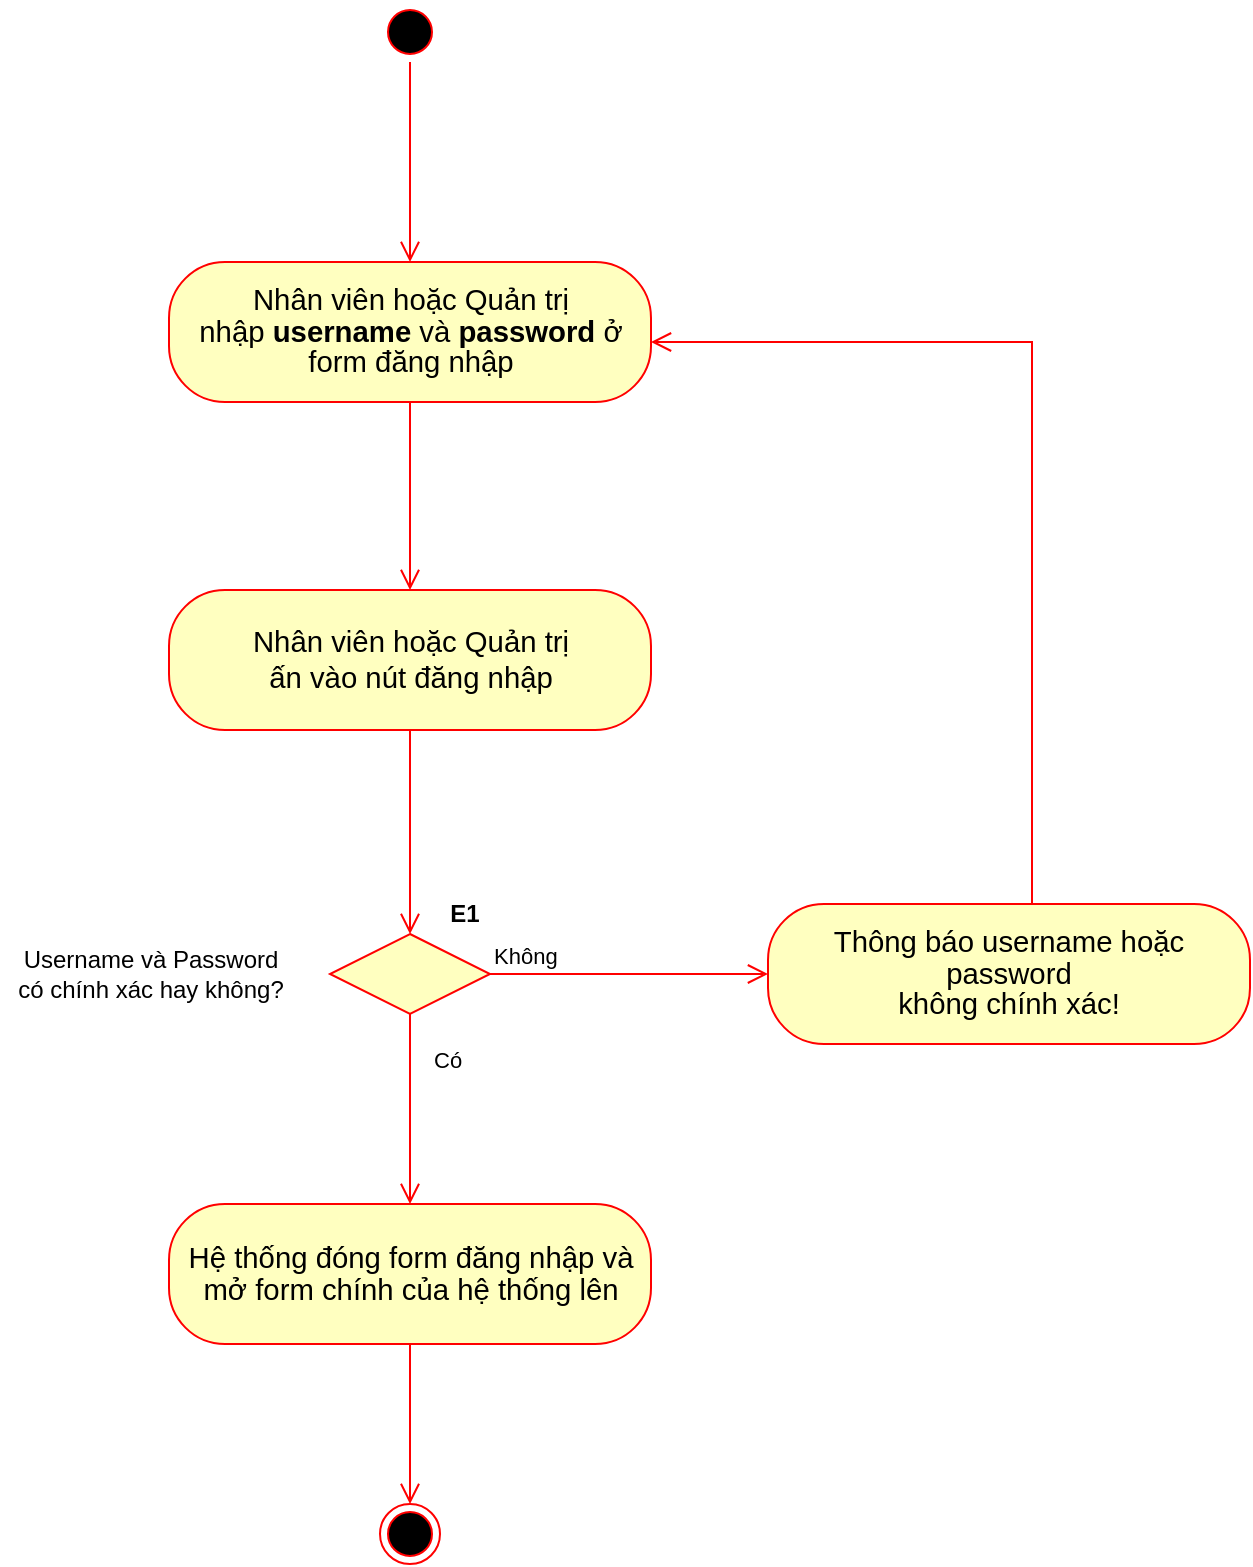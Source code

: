 <mxfile version="16.5.1" type="device"><diagram id="AcsiWmHQyFGquYdm_y9N" name="Page-1"><mxGraphModel dx="918" dy="754" grid="1" gridSize="10" guides="1" tooltips="1" connect="1" arrows="1" fold="1" page="1" pageScale="1" pageWidth="850" pageHeight="1100" math="0" shadow="0"><root><mxCell id="0"/><mxCell id="1" parent="0"/><mxCell id="16gyaqh5jp1LO1Qn1m7W-1" value="" style="ellipse;html=1;shape=startState;fillColor=#000000;strokeColor=#ff0000;" parent="1" vertex="1"><mxGeometry x="303" y="60" width="30" height="30" as="geometry"/></mxCell><mxCell id="16gyaqh5jp1LO1Qn1m7W-2" value="" style="edgeStyle=orthogonalEdgeStyle;html=1;verticalAlign=bottom;endArrow=open;endSize=8;strokeColor=#ff0000;rounded=0;" parent="1" source="16gyaqh5jp1LO1Qn1m7W-1" target="cdVz6rApWdY841m6o3xj-1" edge="1"><mxGeometry relative="1" as="geometry"><mxPoint x="309" y="324" as="targetPoint"/></mxGeometry></mxCell><mxCell id="16gyaqh5jp1LO1Qn1m7W-3" value="&lt;span style=&quot;font-family: &amp;#34;calibri&amp;#34; , sans-serif ; font-size: 14.667px&quot;&gt;Nhân viên hoặc Quản trị&lt;/span&gt;&lt;br style=&quot;font-family: &amp;#34;calibri&amp;#34; , sans-serif ; font-size: 14.667px&quot;&gt;&lt;span style=&quot;font-family: &amp;#34;calibri&amp;#34; , sans-serif ; font-size: 14.667px&quot;&gt;ấn vào nút đăng nhập&lt;/span&gt;" style="rounded=1;whiteSpace=wrap;html=1;arcSize=40;fontColor=#000000;fillColor=#ffffc0;strokeColor=#ff0000;" parent="1" vertex="1"><mxGeometry x="197.5" y="354" width="241" height="70" as="geometry"/></mxCell><mxCell id="16gyaqh5jp1LO1Qn1m7W-4" value="" style="edgeStyle=orthogonalEdgeStyle;html=1;verticalAlign=bottom;endArrow=open;endSize=8;strokeColor=#ff0000;rounded=0;" parent="1" source="16gyaqh5jp1LO1Qn1m7W-3" target="a9j-pOuoURFXLK4mz6H9-4" edge="1"><mxGeometry relative="1" as="geometry"><mxPoint x="318" y="494" as="targetPoint"/></mxGeometry></mxCell><mxCell id="eM1fIop75ZdLeXXtrJYQ-1" value="" style="ellipse;html=1;shape=endState;fillColor=#000000;strokeColor=#ff0000;" parent="1" vertex="1"><mxGeometry x="303" y="811" width="30" height="30" as="geometry"/></mxCell><mxCell id="a9j-pOuoURFXLK4mz6H9-4" value="" style="rhombus;whiteSpace=wrap;html=1;fillColor=#ffffc0;strokeColor=#ff0000;" parent="1" vertex="1"><mxGeometry x="278" y="526" width="80" height="40" as="geometry"/></mxCell><mxCell id="a9j-pOuoURFXLK4mz6H9-5" value="Không" style="edgeStyle=orthogonalEdgeStyle;html=1;align=left;verticalAlign=bottom;endArrow=open;endSize=8;strokeColor=#ff0000;rounded=0;" parent="1" source="a9j-pOuoURFXLK4mz6H9-4" target="jl0WlRslYu9-nuw7KDSN-1" edge="1"><mxGeometry x="-1" relative="1" as="geometry"><mxPoint x="528" y="616" as="targetPoint"/></mxGeometry></mxCell><mxCell id="a9j-pOuoURFXLK4mz6H9-6" value="Có" style="edgeStyle=orthogonalEdgeStyle;html=1;align=left;verticalAlign=top;endArrow=open;endSize=8;strokeColor=#ff0000;rounded=0;" parent="1" source="a9j-pOuoURFXLK4mz6H9-4" target="a9j-pOuoURFXLK4mz6H9-11" edge="1"><mxGeometry x="-0.8" y="10" relative="1" as="geometry"><mxPoint x="318" y="651" as="targetPoint"/><mxPoint as="offset"/></mxGeometry></mxCell><mxCell id="a9j-pOuoURFXLK4mz6H9-7" value="Username và Password&lt;br&gt;có chính xác hay không?" style="text;html=1;align=center;verticalAlign=middle;resizable=0;points=[];autosize=1;strokeColor=none;fillColor=none;" parent="1" vertex="1"><mxGeometry x="113" y="531" width="150" height="30" as="geometry"/></mxCell><mxCell id="a9j-pOuoURFXLK4mz6H9-11" value="&lt;span style=&quot;font-size: 11.0pt ; line-height: 107% ; font-family: &amp;#34;calibri&amp;#34; , sans-serif&quot;&gt;Hệ thống đóng form đăng nhập và mở form chính của hệ thống lên&lt;/span&gt;" style="rounded=1;whiteSpace=wrap;html=1;arcSize=40;fontColor=#000000;fillColor=#ffffc0;strokeColor=#ff0000;" parent="1" vertex="1"><mxGeometry x="197.5" y="661" width="241" height="70" as="geometry"/></mxCell><mxCell id="a9j-pOuoURFXLK4mz6H9-14" value="" style="edgeStyle=orthogonalEdgeStyle;html=1;verticalAlign=bottom;endArrow=open;endSize=8;strokeColor=#ff0000;rounded=0;" parent="1" source="a9j-pOuoURFXLK4mz6H9-11" target="eM1fIop75ZdLeXXtrJYQ-1" edge="1"><mxGeometry relative="1" as="geometry"><mxPoint x="668.5" y="791" as="targetPoint"/><mxPoint x="328" y="434" as="sourcePoint"/></mxGeometry></mxCell><mxCell id="jl0WlRslYu9-nuw7KDSN-1" value="&lt;span style=&quot;font-size: 11.0pt ; line-height: 107% ; font-family: &amp;#34;calibri&amp;#34; , sans-serif&quot;&gt;Thông báo username hoặc password&lt;br&gt;không chính xác!&lt;br&gt;&lt;/span&gt;" style="rounded=1;whiteSpace=wrap;html=1;arcSize=40;fontColor=#000000;fillColor=#ffffc0;strokeColor=#ff0000;" parent="1" vertex="1"><mxGeometry x="497" y="511" width="241" height="70" as="geometry"/></mxCell><mxCell id="jl0WlRslYu9-nuw7KDSN-2" value="" style="edgeStyle=orthogonalEdgeStyle;html=1;verticalAlign=bottom;endArrow=open;endSize=8;strokeColor=#ff0000;rounded=0;" parent="1" source="jl0WlRslYu9-nuw7KDSN-1" target="cdVz6rApWdY841m6o3xj-1" edge="1"><mxGeometry relative="1" as="geometry"><mxPoint x="328" y="531" as="targetPoint"/><mxPoint x="328" y="434" as="sourcePoint"/><Array as="points"><mxPoint x="629" y="230"/></Array></mxGeometry></mxCell><mxCell id="jl0WlRslYu9-nuw7KDSN-3" value="&lt;b&gt;E1&lt;/b&gt;" style="text;html=1;align=center;verticalAlign=middle;resizable=0;points=[];autosize=1;strokeColor=none;fillColor=none;" parent="1" vertex="1"><mxGeometry x="330" y="506" width="30" height="20" as="geometry"/></mxCell><mxCell id="cdVz6rApWdY841m6o3xj-1" value="&lt;span style=&quot;font-size: 11.0pt ; line-height: 107% ; font-family: &amp;#34;calibri&amp;#34; , sans-serif&quot;&gt;&lt;span style=&quot;font-size: 14.667px&quot;&gt;Nhân viên hoặc Quản trị nhập&amp;nbsp;&lt;/span&gt;&lt;b style=&quot;font-size: 14.667px&quot;&gt;username&lt;/b&gt;&lt;span style=&quot;font-size: 14.667px&quot;&gt;&amp;nbsp;và&amp;nbsp;&lt;/span&gt;&lt;b style=&quot;font-size: 14.667px&quot;&gt;password&lt;/b&gt;&lt;span style=&quot;font-size: 14.667px&quot;&gt;&amp;nbsp;ở form đăng nhập&lt;/span&gt;&lt;br&gt;&lt;/span&gt;" style="rounded=1;whiteSpace=wrap;html=1;arcSize=40;fontColor=#000000;fillColor=#ffffc0;strokeColor=#ff0000;" vertex="1" parent="1"><mxGeometry x="197.5" y="190" width="241" height="70" as="geometry"/></mxCell><mxCell id="cdVz6rApWdY841m6o3xj-2" value="" style="edgeStyle=orthogonalEdgeStyle;html=1;verticalAlign=bottom;endArrow=open;endSize=8;strokeColor=#ff0000;rounded=0;" edge="1" parent="1" source="cdVz6rApWdY841m6o3xj-1" target="16gyaqh5jp1LO1Qn1m7W-3"><mxGeometry relative="1" as="geometry"><mxPoint x="370" y="275" as="targetPoint"/><mxPoint x="343" y="284" as="sourcePoint"/></mxGeometry></mxCell></root></mxGraphModel></diagram></mxfile>